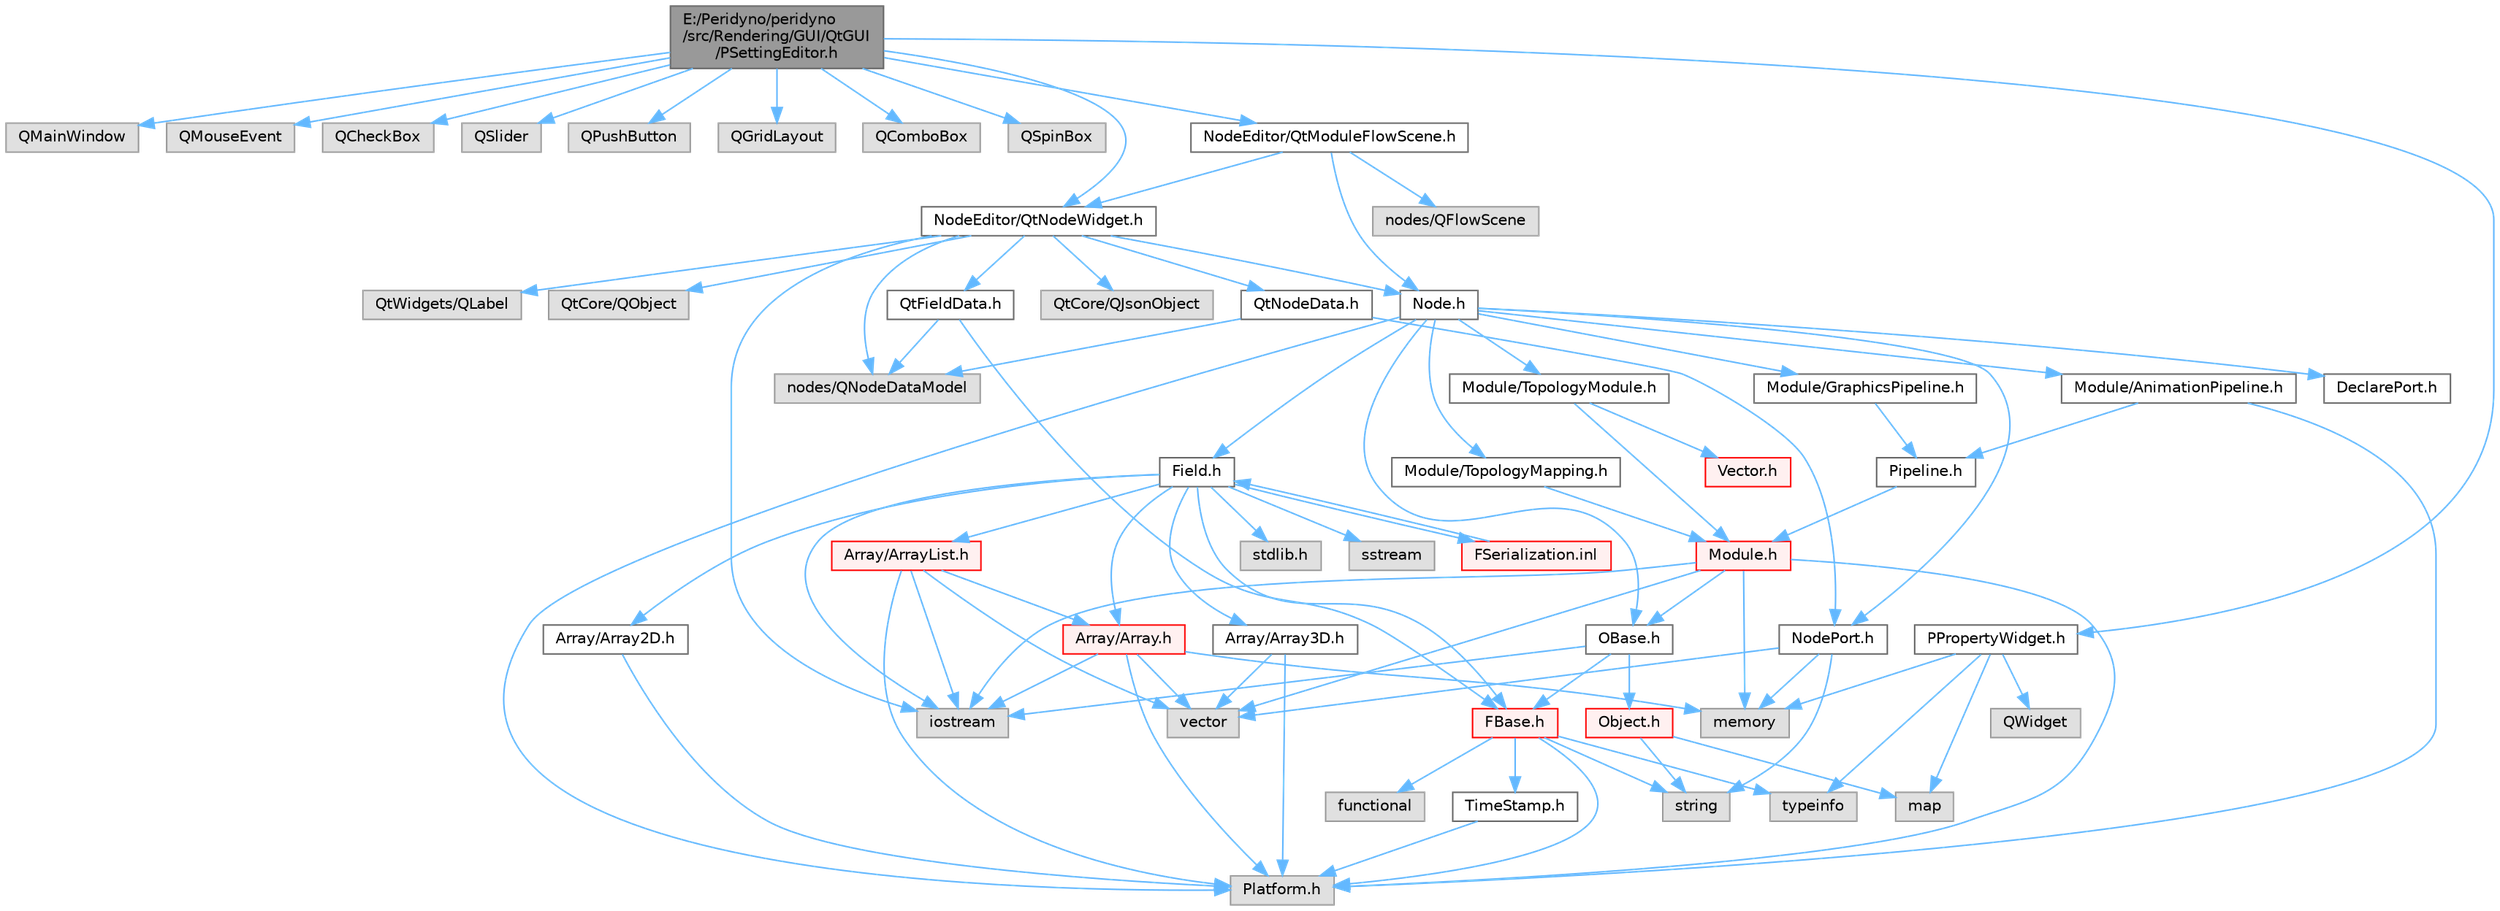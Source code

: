 digraph "E:/Peridyno/peridyno/src/Rendering/GUI/QtGUI/PSettingEditor.h"
{
 // LATEX_PDF_SIZE
  bgcolor="transparent";
  edge [fontname=Helvetica,fontsize=10,labelfontname=Helvetica,labelfontsize=10];
  node [fontname=Helvetica,fontsize=10,shape=box,height=0.2,width=0.4];
  Node1 [id="Node000001",label="E:/Peridyno/peridyno\l/src/Rendering/GUI/QtGUI\l/PSettingEditor.h",height=0.2,width=0.4,color="gray40", fillcolor="grey60", style="filled", fontcolor="black",tooltip=" "];
  Node1 -> Node2 [id="edge1_Node000001_Node000002",color="steelblue1",style="solid",tooltip=" "];
  Node2 [id="Node000002",label="QMainWindow",height=0.2,width=0.4,color="grey60", fillcolor="#E0E0E0", style="filled",tooltip=" "];
  Node1 -> Node3 [id="edge2_Node000001_Node000003",color="steelblue1",style="solid",tooltip=" "];
  Node3 [id="Node000003",label="QMouseEvent",height=0.2,width=0.4,color="grey60", fillcolor="#E0E0E0", style="filled",tooltip=" "];
  Node1 -> Node4 [id="edge3_Node000001_Node000004",color="steelblue1",style="solid",tooltip=" "];
  Node4 [id="Node000004",label="QCheckBox",height=0.2,width=0.4,color="grey60", fillcolor="#E0E0E0", style="filled",tooltip=" "];
  Node1 -> Node5 [id="edge4_Node000001_Node000005",color="steelblue1",style="solid",tooltip=" "];
  Node5 [id="Node000005",label="QSlider",height=0.2,width=0.4,color="grey60", fillcolor="#E0E0E0", style="filled",tooltip=" "];
  Node1 -> Node6 [id="edge5_Node000001_Node000006",color="steelblue1",style="solid",tooltip=" "];
  Node6 [id="Node000006",label="QPushButton",height=0.2,width=0.4,color="grey60", fillcolor="#E0E0E0", style="filled",tooltip=" "];
  Node1 -> Node7 [id="edge6_Node000001_Node000007",color="steelblue1",style="solid",tooltip=" "];
  Node7 [id="Node000007",label="QGridLayout",height=0.2,width=0.4,color="grey60", fillcolor="#E0E0E0", style="filled",tooltip=" "];
  Node1 -> Node8 [id="edge7_Node000001_Node000008",color="steelblue1",style="solid",tooltip=" "];
  Node8 [id="Node000008",label="QComboBox",height=0.2,width=0.4,color="grey60", fillcolor="#E0E0E0", style="filled",tooltip=" "];
  Node1 -> Node9 [id="edge8_Node000001_Node000009",color="steelblue1",style="solid",tooltip=" "];
  Node9 [id="Node000009",label="QSpinBox",height=0.2,width=0.4,color="grey60", fillcolor="#E0E0E0", style="filled",tooltip=" "];
  Node1 -> Node10 [id="edge9_Node000001_Node000010",color="steelblue1",style="solid",tooltip=" "];
  Node10 [id="Node000010",label="NodeEditor/QtNodeWidget.h",height=0.2,width=0.4,color="grey40", fillcolor="white", style="filled",URL="$_qt_node_widget_8h.html",tooltip=" "];
  Node10 -> Node11 [id="edge10_Node000010_Node000011",color="steelblue1",style="solid",tooltip=" "];
  Node11 [id="Node000011",label="QtCore/QObject",height=0.2,width=0.4,color="grey60", fillcolor="#E0E0E0", style="filled",tooltip=" "];
  Node10 -> Node12 [id="edge11_Node000010_Node000012",color="steelblue1",style="solid",tooltip=" "];
  Node12 [id="Node000012",label="QtCore/QJsonObject",height=0.2,width=0.4,color="grey60", fillcolor="#E0E0E0", style="filled",tooltip=" "];
  Node10 -> Node13 [id="edge12_Node000010_Node000013",color="steelblue1",style="solid",tooltip=" "];
  Node13 [id="Node000013",label="QtWidgets/QLabel",height=0.2,width=0.4,color="grey60", fillcolor="#E0E0E0", style="filled",tooltip=" "];
  Node10 -> Node14 [id="edge13_Node000010_Node000014",color="steelblue1",style="solid",tooltip=" "];
  Node14 [id="Node000014",label="nodes/QNodeDataModel",height=0.2,width=0.4,color="grey60", fillcolor="#E0E0E0", style="filled",tooltip=" "];
  Node10 -> Node15 [id="edge14_Node000010_Node000015",color="steelblue1",style="solid",tooltip=" "];
  Node15 [id="Node000015",label="Node.h",height=0.2,width=0.4,color="grey40", fillcolor="white", style="filled",URL="$_node_8h.html",tooltip=" "];
  Node15 -> Node16 [id="edge15_Node000015_Node000016",color="steelblue1",style="solid",tooltip=" "];
  Node16 [id="Node000016",label="OBase.h",height=0.2,width=0.4,color="grey40", fillcolor="white", style="filled",URL="$_o_base_8h.html",tooltip=" "];
  Node16 -> Node17 [id="edge16_Node000016_Node000017",color="steelblue1",style="solid",tooltip=" "];
  Node17 [id="Node000017",label="iostream",height=0.2,width=0.4,color="grey60", fillcolor="#E0E0E0", style="filled",tooltip=" "];
  Node16 -> Node18 [id="edge17_Node000016_Node000018",color="steelblue1",style="solid",tooltip=" "];
  Node18 [id="Node000018",label="FBase.h",height=0.2,width=0.4,color="red", fillcolor="#FFF0F0", style="filled",URL="$_f_base_8h.html",tooltip=" "];
  Node18 -> Node19 [id="edge18_Node000018_Node000019",color="steelblue1",style="solid",tooltip=" "];
  Node19 [id="Node000019",label="Platform.h",height=0.2,width=0.4,color="grey60", fillcolor="#E0E0E0", style="filled",tooltip=" "];
  Node18 -> Node20 [id="edge19_Node000018_Node000020",color="steelblue1",style="solid",tooltip=" "];
  Node20 [id="Node000020",label="TimeStamp.h",height=0.2,width=0.4,color="grey40", fillcolor="white", style="filled",URL="$_time_stamp_8h.html",tooltip=" "];
  Node20 -> Node19 [id="edge20_Node000020_Node000019",color="steelblue1",style="solid",tooltip=" "];
  Node18 -> Node21 [id="edge21_Node000018_Node000021",color="steelblue1",style="solid",tooltip=" "];
  Node21 [id="Node000021",label="typeinfo",height=0.2,width=0.4,color="grey60", fillcolor="#E0E0E0", style="filled",tooltip=" "];
  Node18 -> Node22 [id="edge22_Node000018_Node000022",color="steelblue1",style="solid",tooltip=" "];
  Node22 [id="Node000022",label="string",height=0.2,width=0.4,color="grey60", fillcolor="#E0E0E0", style="filled",tooltip=" "];
  Node18 -> Node23 [id="edge23_Node000018_Node000023",color="steelblue1",style="solid",tooltip=" "];
  Node23 [id="Node000023",label="functional",height=0.2,width=0.4,color="grey60", fillcolor="#E0E0E0", style="filled",tooltip=" "];
  Node16 -> Node25 [id="edge24_Node000016_Node000025",color="steelblue1",style="solid",tooltip=" "];
  Node25 [id="Node000025",label="Object.h",height=0.2,width=0.4,color="red", fillcolor="#FFF0F0", style="filled",URL="$_object_8h.html",tooltip=" "];
  Node25 -> Node22 [id="edge25_Node000025_Node000022",color="steelblue1",style="solid",tooltip=" "];
  Node25 -> Node27 [id="edge26_Node000025_Node000027",color="steelblue1",style="solid",tooltip=" "];
  Node27 [id="Node000027",label="map",height=0.2,width=0.4,color="grey60", fillcolor="#E0E0E0", style="filled",tooltip=" "];
  Node15 -> Node28 [id="edge27_Node000015_Node000028",color="steelblue1",style="solid",tooltip=" "];
  Node28 [id="Node000028",label="Field.h",height=0.2,width=0.4,color="grey40", fillcolor="white", style="filled",URL="$_field_8h.html",tooltip=" "];
  Node28 -> Node17 [id="edge28_Node000028_Node000017",color="steelblue1",style="solid",tooltip=" "];
  Node28 -> Node29 [id="edge29_Node000028_Node000029",color="steelblue1",style="solid",tooltip=" "];
  Node29 [id="Node000029",label="stdlib.h",height=0.2,width=0.4,color="grey60", fillcolor="#E0E0E0", style="filled",tooltip=" "];
  Node28 -> Node30 [id="edge30_Node000028_Node000030",color="steelblue1",style="solid",tooltip=" "];
  Node30 [id="Node000030",label="sstream",height=0.2,width=0.4,color="grey60", fillcolor="#E0E0E0", style="filled",tooltip=" "];
  Node28 -> Node18 [id="edge31_Node000028_Node000018",color="steelblue1",style="solid",tooltip=" "];
  Node28 -> Node31 [id="edge32_Node000028_Node000031",color="steelblue1",style="solid",tooltip=" "];
  Node31 [id="Node000031",label="Array/Array.h",height=0.2,width=0.4,color="red", fillcolor="#FFF0F0", style="filled",URL="$_array_8h.html",tooltip=" "];
  Node31 -> Node19 [id="edge33_Node000031_Node000019",color="steelblue1",style="solid",tooltip=" "];
  Node31 -> Node33 [id="edge34_Node000031_Node000033",color="steelblue1",style="solid",tooltip=" "];
  Node33 [id="Node000033",label="vector",height=0.2,width=0.4,color="grey60", fillcolor="#E0E0E0", style="filled",tooltip=" "];
  Node31 -> Node17 [id="edge35_Node000031_Node000017",color="steelblue1",style="solid",tooltip=" "];
  Node31 -> Node34 [id="edge36_Node000031_Node000034",color="steelblue1",style="solid",tooltip=" "];
  Node34 [id="Node000034",label="memory",height=0.2,width=0.4,color="grey60", fillcolor="#E0E0E0", style="filled",tooltip=" "];
  Node28 -> Node36 [id="edge37_Node000028_Node000036",color="steelblue1",style="solid",tooltip=" "];
  Node36 [id="Node000036",label="Array/Array2D.h",height=0.2,width=0.4,color="grey40", fillcolor="white", style="filled",URL="$_array2_d_8h.html",tooltip=" "];
  Node36 -> Node19 [id="edge38_Node000036_Node000019",color="steelblue1",style="solid",tooltip=" "];
  Node28 -> Node37 [id="edge39_Node000028_Node000037",color="steelblue1",style="solid",tooltip=" "];
  Node37 [id="Node000037",label="Array/Array3D.h",height=0.2,width=0.4,color="grey40", fillcolor="white", style="filled",URL="$_array3_d_8h.html",tooltip=" "];
  Node37 -> Node19 [id="edge40_Node000037_Node000019",color="steelblue1",style="solid",tooltip=" "];
  Node37 -> Node33 [id="edge41_Node000037_Node000033",color="steelblue1",style="solid",tooltip=" "];
  Node28 -> Node38 [id="edge42_Node000028_Node000038",color="steelblue1",style="solid",tooltip=" "];
  Node38 [id="Node000038",label="Array/ArrayList.h",height=0.2,width=0.4,color="red", fillcolor="#FFF0F0", style="filled",URL="$_array_list_8h.html",tooltip=" "];
  Node38 -> Node33 [id="edge43_Node000038_Node000033",color="steelblue1",style="solid",tooltip=" "];
  Node38 -> Node17 [id="edge44_Node000038_Node000017",color="steelblue1",style="solid",tooltip=" "];
  Node38 -> Node19 [id="edge45_Node000038_Node000019",color="steelblue1",style="solid",tooltip=" "];
  Node38 -> Node31 [id="edge46_Node000038_Node000031",color="steelblue1",style="solid",tooltip=" "];
  Node28 -> Node79 [id="edge47_Node000028_Node000079",color="steelblue1",style="solid",tooltip=" "];
  Node79 [id="Node000079",label="FSerialization.inl",height=0.2,width=0.4,color="red", fillcolor="#FFF0F0", style="filled",URL="$_f_serialization_8inl.html",tooltip=" "];
  Node79 -> Node28 [id="edge48_Node000079_Node000028",color="steelblue1",style="solid",tooltip=" "];
  Node15 -> Node19 [id="edge49_Node000015_Node000019",color="steelblue1",style="solid",tooltip=" "];
  Node15 -> Node83 [id="edge50_Node000015_Node000083",color="steelblue1",style="solid",tooltip=" "];
  Node83 [id="Node000083",label="DeclarePort.h",height=0.2,width=0.4,color="grey40", fillcolor="white", style="filled",URL="$_declare_port_8h.html",tooltip=" "];
  Node15 -> Node84 [id="edge51_Node000015_Node000084",color="steelblue1",style="solid",tooltip=" "];
  Node84 [id="Node000084",label="NodePort.h",height=0.2,width=0.4,color="grey40", fillcolor="white", style="filled",URL="$_node_port_8h.html",tooltip=" "];
  Node84 -> Node22 [id="edge52_Node000084_Node000022",color="steelblue1",style="solid",tooltip=" "];
  Node84 -> Node33 [id="edge53_Node000084_Node000033",color="steelblue1",style="solid",tooltip=" "];
  Node84 -> Node34 [id="edge54_Node000084_Node000034",color="steelblue1",style="solid",tooltip=" "];
  Node15 -> Node85 [id="edge55_Node000015_Node000085",color="steelblue1",style="solid",tooltip=" "];
  Node85 [id="Node000085",label="Module/TopologyModule.h",height=0.2,width=0.4,color="grey40", fillcolor="white", style="filled",URL="$_topology_module_8h.html",tooltip=" "];
  Node85 -> Node43 [id="edge56_Node000085_Node000043",color="steelblue1",style="solid",tooltip=" "];
  Node43 [id="Node000043",label="Vector.h",height=0.2,width=0.4,color="red", fillcolor="#FFF0F0", style="filled",URL="$_vector_8h.html",tooltip=" "];
  Node85 -> Node86 [id="edge57_Node000085_Node000086",color="steelblue1",style="solid",tooltip=" "];
  Node86 [id="Node000086",label="Module.h",height=0.2,width=0.4,color="red", fillcolor="#FFF0F0", style="filled",URL="$_module_8h.html",tooltip=" "];
  Node86 -> Node19 [id="edge58_Node000086_Node000019",color="steelblue1",style="solid",tooltip=" "];
  Node86 -> Node34 [id="edge59_Node000086_Node000034",color="steelblue1",style="solid",tooltip=" "];
  Node86 -> Node33 [id="edge60_Node000086_Node000033",color="steelblue1",style="solid",tooltip=" "];
  Node86 -> Node17 [id="edge61_Node000086_Node000017",color="steelblue1",style="solid",tooltip=" "];
  Node86 -> Node16 [id="edge62_Node000086_Node000016",color="steelblue1",style="solid",tooltip=" "];
  Node15 -> Node105 [id="edge63_Node000015_Node000105",color="steelblue1",style="solid",tooltip=" "];
  Node105 [id="Node000105",label="Module/TopologyMapping.h",height=0.2,width=0.4,color="grey40", fillcolor="white", style="filled",URL="$_topology_mapping_8h.html",tooltip=" "];
  Node105 -> Node86 [id="edge64_Node000105_Node000086",color="steelblue1",style="solid",tooltip=" "];
  Node15 -> Node106 [id="edge65_Node000015_Node000106",color="steelblue1",style="solid",tooltip=" "];
  Node106 [id="Node000106",label="Module/AnimationPipeline.h",height=0.2,width=0.4,color="grey40", fillcolor="white", style="filled",URL="$_animation_pipeline_8h.html",tooltip=" "];
  Node106 -> Node107 [id="edge66_Node000106_Node000107",color="steelblue1",style="solid",tooltip=" "];
  Node107 [id="Node000107",label="Pipeline.h",height=0.2,width=0.4,color="grey40", fillcolor="white", style="filled",URL="$_pipeline_8h.html",tooltip=" "];
  Node107 -> Node86 [id="edge67_Node000107_Node000086",color="steelblue1",style="solid",tooltip=" "];
  Node106 -> Node19 [id="edge68_Node000106_Node000019",color="steelblue1",style="solid",tooltip=" "];
  Node15 -> Node108 [id="edge69_Node000015_Node000108",color="steelblue1",style="solid",tooltip=" "];
  Node108 [id="Node000108",label="Module/GraphicsPipeline.h",height=0.2,width=0.4,color="grey40", fillcolor="white", style="filled",URL="$_graphics_pipeline_8h.html",tooltip=" "];
  Node108 -> Node107 [id="edge70_Node000108_Node000107",color="steelblue1",style="solid",tooltip=" "];
  Node10 -> Node109 [id="edge71_Node000010_Node000109",color="steelblue1",style="solid",tooltip=" "];
  Node109 [id="Node000109",label="QtNodeData.h",height=0.2,width=0.4,color="grey40", fillcolor="white", style="filled",URL="$_qt_node_data_8h.html",tooltip=" "];
  Node109 -> Node14 [id="edge72_Node000109_Node000014",color="steelblue1",style="solid",tooltip=" "];
  Node109 -> Node84 [id="edge73_Node000109_Node000084",color="steelblue1",style="solid",tooltip=" "];
  Node10 -> Node110 [id="edge74_Node000010_Node000110",color="steelblue1",style="solid",tooltip=" "];
  Node110 [id="Node000110",label="QtFieldData.h",height=0.2,width=0.4,color="grey40", fillcolor="white", style="filled",URL="$_qt_field_data_8h.html",tooltip=" "];
  Node110 -> Node14 [id="edge75_Node000110_Node000014",color="steelblue1",style="solid",tooltip=" "];
  Node110 -> Node18 [id="edge76_Node000110_Node000018",color="steelblue1",style="solid",tooltip=" "];
  Node10 -> Node17 [id="edge77_Node000010_Node000017",color="steelblue1",style="solid",tooltip=" "];
  Node1 -> Node111 [id="edge78_Node000001_Node000111",color="steelblue1",style="solid",tooltip=" "];
  Node111 [id="Node000111",label="NodeEditor/QtModuleFlowScene.h",height=0.2,width=0.4,color="grey40", fillcolor="white", style="filled",URL="$_qt_module_flow_scene_8h.html",tooltip=" "];
  Node111 -> Node112 [id="edge79_Node000111_Node000112",color="steelblue1",style="solid",tooltip=" "];
  Node112 [id="Node000112",label="nodes/QFlowScene",height=0.2,width=0.4,color="grey60", fillcolor="#E0E0E0", style="filled",tooltip=" "];
  Node111 -> Node15 [id="edge80_Node000111_Node000015",color="steelblue1",style="solid",tooltip=" "];
  Node111 -> Node10 [id="edge81_Node000111_Node000010",color="steelblue1",style="solid",tooltip=" "];
  Node1 -> Node113 [id="edge82_Node000001_Node000113",color="steelblue1",style="solid",tooltip=" "];
  Node113 [id="Node000113",label="PPropertyWidget.h",height=0.2,width=0.4,color="grey40", fillcolor="white", style="filled",URL="$_p_property_widget_8h.html",tooltip=" "];
  Node113 -> Node27 [id="edge83_Node000113_Node000027",color="steelblue1",style="solid",tooltip=" "];
  Node113 -> Node114 [id="edge84_Node000113_Node000114",color="steelblue1",style="solid",tooltip=" "];
  Node114 [id="Node000114",label="QWidget",height=0.2,width=0.4,color="grey60", fillcolor="#E0E0E0", style="filled",tooltip=" "];
  Node113 -> Node21 [id="edge85_Node000113_Node000021",color="steelblue1",style="solid",tooltip=" "];
  Node113 -> Node34 [id="edge86_Node000113_Node000034",color="steelblue1",style="solid",tooltip=" "];
}
